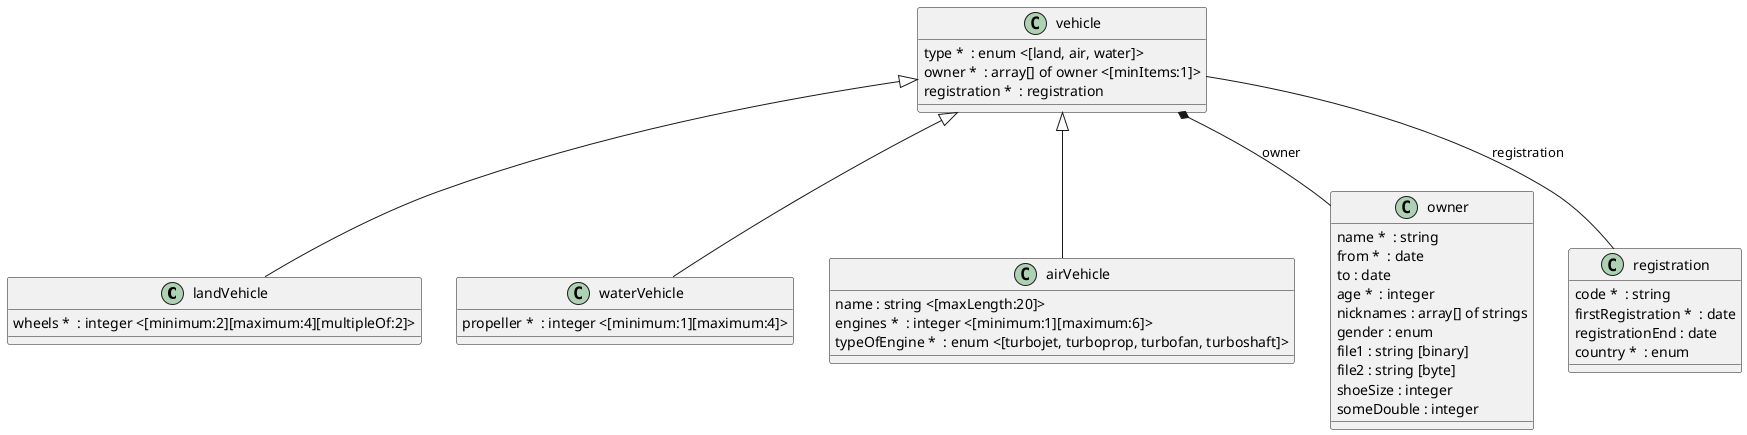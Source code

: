 @startuml

class landVehicle {
  wheels *  : integer <[minimum:2][maximum:4][multipleOf:2]>
}
vehicle <|-- landVehicle

class waterVehicle {
  propeller *  : integer <[minimum:1][maximum:4]>
}
vehicle <|-- waterVehicle

class airVehicle {
  name : string <[maxLength:20]>
  engines *  : integer <[minimum:1][maximum:6]>
  typeOfEngine *  : enum <[turbojet, turboprop, turbofan, turboshaft]>
}
vehicle <|-- airVehicle

class vehicle {
  type *  : enum <[land, air, water]>
  owner *  : array[] of owner <[minItems:1]>
  registration *  : registration 
}

vehicle *-- owner : owner

vehicle -- registration : registration

class owner {
  name *  : string 
  from *  : date 
  to : date 
  age *  : integer 
  nicknames : array[] of strings 
  gender : enum 
  file1 : string [binary] 
  file2 : string [byte] 
  shoeSize : integer 
  someDouble : integer 
}

class registration {
  code *  : string 
  firstRegistration *  : date 
  registrationEnd : date 
  country *  : enum 
}
@enduml
